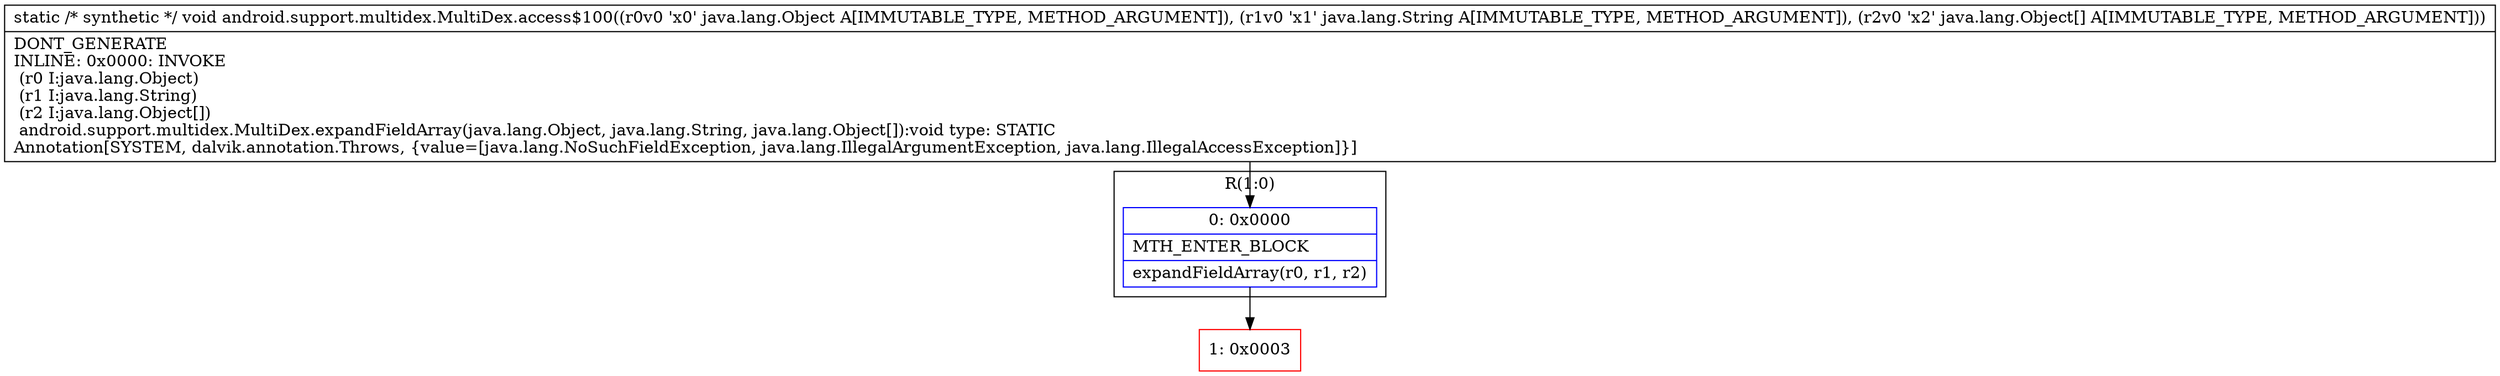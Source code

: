 digraph "CFG forandroid.support.multidex.MultiDex.access$100(Ljava\/lang\/Object;Ljava\/lang\/String;[Ljava\/lang\/Object;)V" {
subgraph cluster_Region_583560427 {
label = "R(1:0)";
node [shape=record,color=blue];
Node_0 [shape=record,label="{0\:\ 0x0000|MTH_ENTER_BLOCK\l|expandFieldArray(r0, r1, r2)\l}"];
}
Node_1 [shape=record,color=red,label="{1\:\ 0x0003}"];
MethodNode[shape=record,label="{static \/* synthetic *\/ void android.support.multidex.MultiDex.access$100((r0v0 'x0' java.lang.Object A[IMMUTABLE_TYPE, METHOD_ARGUMENT]), (r1v0 'x1' java.lang.String A[IMMUTABLE_TYPE, METHOD_ARGUMENT]), (r2v0 'x2' java.lang.Object[] A[IMMUTABLE_TYPE, METHOD_ARGUMENT]))  | DONT_GENERATE\lINLINE: 0x0000: INVOKE  \l  (r0 I:java.lang.Object)\l  (r1 I:java.lang.String)\l  (r2 I:java.lang.Object[])\l android.support.multidex.MultiDex.expandFieldArray(java.lang.Object, java.lang.String, java.lang.Object[]):void type: STATIC\lAnnotation[SYSTEM, dalvik.annotation.Throws, \{value=[java.lang.NoSuchFieldException, java.lang.IllegalArgumentException, java.lang.IllegalAccessException]\}]\l}"];
MethodNode -> Node_0;
Node_0 -> Node_1;
}

